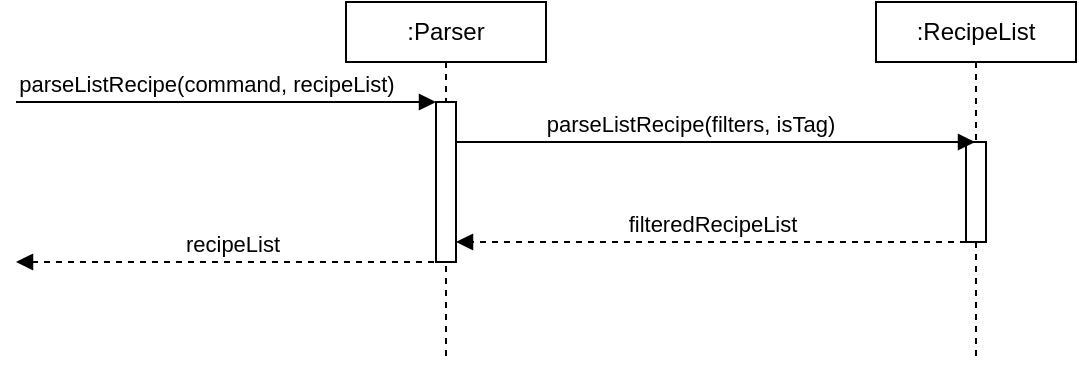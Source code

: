 <mxfile version="21.0.10" type="device"><diagram id="YJTaN3xdGBc2kuCn3jUR" name="Page-2"><mxGraphModel dx="1050" dy="515" grid="1" gridSize="10" guides="1" tooltips="1" connect="1" arrows="1" fold="1" page="1" pageScale="1" pageWidth="850" pageHeight="1100" math="0" shadow="0"><root><mxCell id="0"/><mxCell id="1" parent="0"/><mxCell id="_4tWyV2C19qWUv99Xz-C-1" value=":RecipeList" style="shape=umlLifeline;perimeter=lifelinePerimeter;whiteSpace=wrap;html=1;container=1;dropTarget=0;collapsible=0;recursiveResize=0;outlineConnect=0;portConstraint=eastwest;newEdgeStyle={&quot;edgeStyle&quot;:&quot;elbowEdgeStyle&quot;,&quot;elbow&quot;:&quot;vertical&quot;,&quot;curved&quot;:0,&quot;rounded&quot;:0};size=30;" parent="1" vertex="1"><mxGeometry x="570" y="50" width="100" height="180" as="geometry"/></mxCell><mxCell id="_4tWyV2C19qWUv99Xz-C-2" value="" style="html=1;points=[];perimeter=orthogonalPerimeter;outlineConnect=0;targetShapes=umlLifeline;portConstraint=eastwest;newEdgeStyle={&quot;edgeStyle&quot;:&quot;elbowEdgeStyle&quot;,&quot;elbow&quot;:&quot;vertical&quot;,&quot;curved&quot;:0,&quot;rounded&quot;:0};" parent="_4tWyV2C19qWUv99Xz-C-1" vertex="1"><mxGeometry x="45" y="70" width="10" height="50" as="geometry"/></mxCell><mxCell id="_4tWyV2C19qWUv99Xz-C-3" value=":Parser" style="shape=umlLifeline;perimeter=lifelinePerimeter;whiteSpace=wrap;html=1;container=1;dropTarget=0;collapsible=0;recursiveResize=0;outlineConnect=0;portConstraint=eastwest;newEdgeStyle={&quot;edgeStyle&quot;:&quot;elbowEdgeStyle&quot;,&quot;elbow&quot;:&quot;vertical&quot;,&quot;curved&quot;:0,&quot;rounded&quot;:0};size=30;" parent="1" vertex="1"><mxGeometry x="305" y="50" width="100" height="180" as="geometry"/></mxCell><mxCell id="_4tWyV2C19qWUv99Xz-C-4" value="" style="html=1;points=[];perimeter=orthogonalPerimeter;outlineConnect=0;targetShapes=umlLifeline;portConstraint=eastwest;newEdgeStyle={&quot;edgeStyle&quot;:&quot;elbowEdgeStyle&quot;,&quot;elbow&quot;:&quot;vertical&quot;,&quot;curved&quot;:0,&quot;rounded&quot;:0};" parent="_4tWyV2C19qWUv99Xz-C-3" vertex="1"><mxGeometry x="45" y="50" width="10" height="80" as="geometry"/></mxCell><mxCell id="_4tWyV2C19qWUv99Xz-C-5" value="parseListRecipe(command, recipeList)" style="html=1;verticalAlign=bottom;endArrow=block;edgeStyle=elbowEdgeStyle;elbow=vertical;curved=0;rounded=0;" parent="1" target="_4tWyV2C19qWUv99Xz-C-4" edge="1"><mxGeometry x="-0.1" width="80" relative="1" as="geometry"><mxPoint x="140" y="100" as="sourcePoint"/><mxPoint x="290" y="100" as="targetPoint"/><mxPoint as="offset"/></mxGeometry></mxCell><mxCell id="_4tWyV2C19qWUv99Xz-C-6" value="parseListRecipe(filters, isTag)" style="html=1;verticalAlign=bottom;endArrow=block;edgeStyle=elbowEdgeStyle;elbow=vertical;curved=0;rounded=0;" parent="1" target="_4tWyV2C19qWUv99Xz-C-1" edge="1"><mxGeometry x="-0.1" width="80" relative="1" as="geometry"><mxPoint x="360" y="120" as="sourcePoint"/><mxPoint x="570" y="120" as="targetPoint"/><mxPoint as="offset"/></mxGeometry></mxCell><mxCell id="_4tWyV2C19qWUv99Xz-C-7" value="filteredRecipeList" style="html=1;verticalAlign=bottom;endArrow=block;edgeStyle=elbowEdgeStyle;elbow=vertical;curved=0;rounded=0;dashed=1;" parent="1" edge="1"><mxGeometry width="80" relative="1" as="geometry"><mxPoint x="615" y="170" as="sourcePoint"/><mxPoint x="360" y="170" as="targetPoint"/></mxGeometry></mxCell><mxCell id="_4tWyV2C19qWUv99Xz-C-8" value="recipeList" style="html=1;verticalAlign=bottom;endArrow=block;edgeStyle=elbowEdgeStyle;elbow=vertical;curved=0;rounded=0;dashed=1;" parent="1" edge="1"><mxGeometry width="80" relative="1" as="geometry"><mxPoint x="355" y="180" as="sourcePoint"/><mxPoint x="140" y="180" as="targetPoint"/></mxGeometry></mxCell></root></mxGraphModel></diagram></mxfile>
